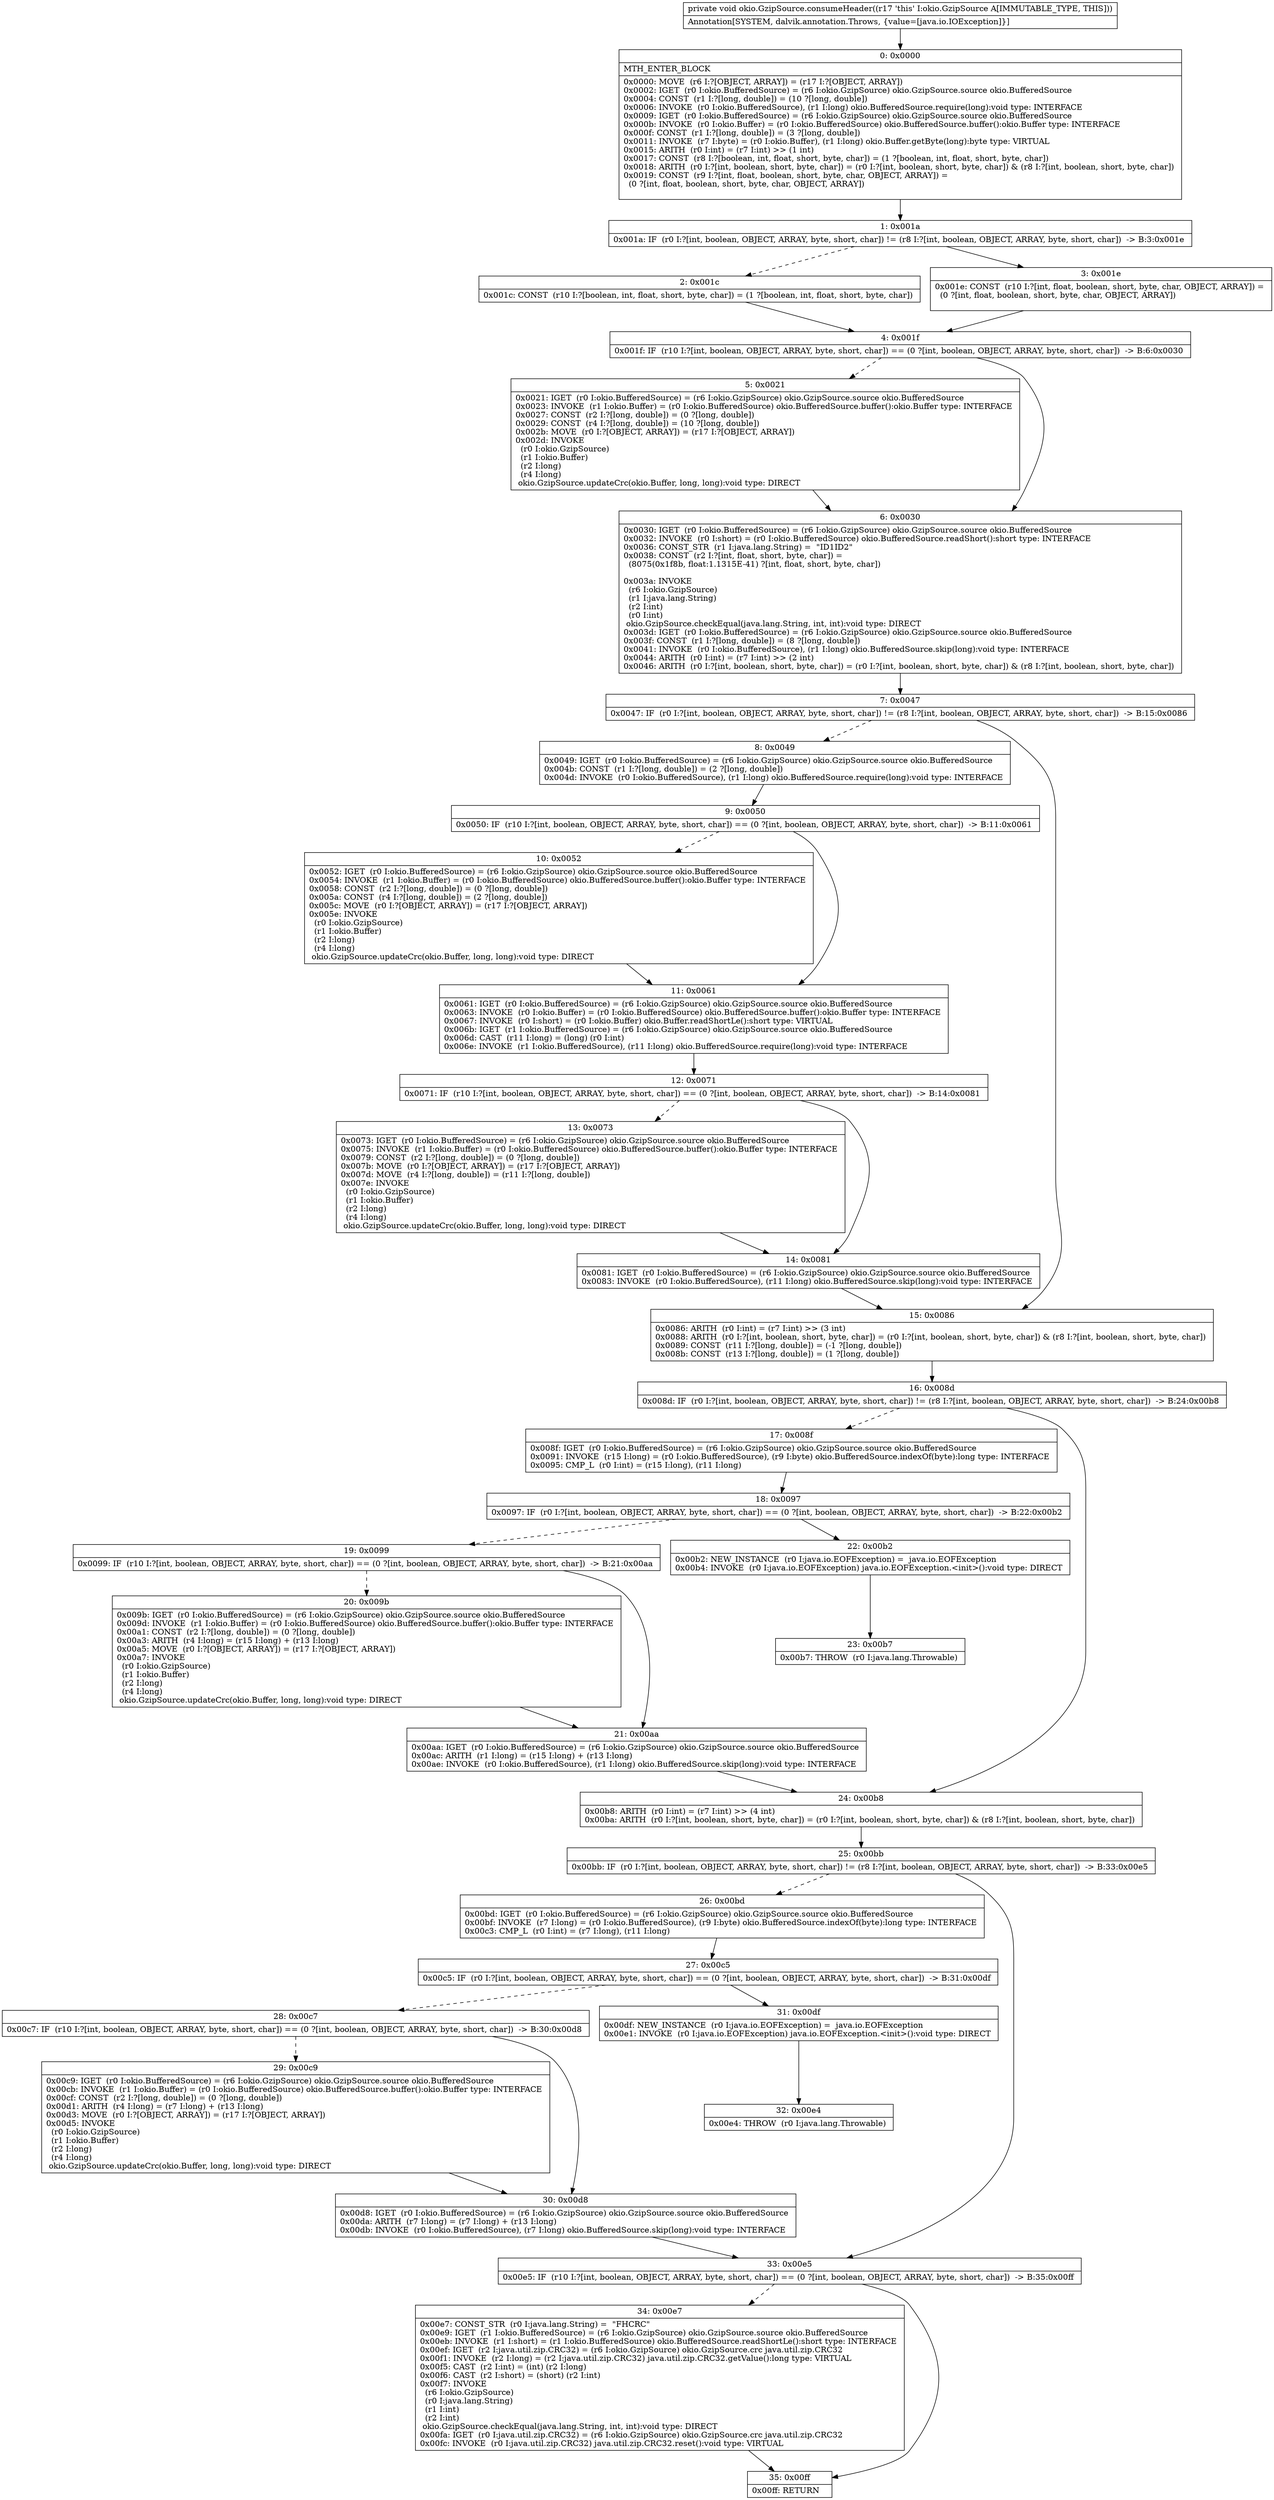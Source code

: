 digraph "CFG forokio.GzipSource.consumeHeader()V" {
Node_0 [shape=record,label="{0\:\ 0x0000|MTH_ENTER_BLOCK\l|0x0000: MOVE  (r6 I:?[OBJECT, ARRAY]) = (r17 I:?[OBJECT, ARRAY]) \l0x0002: IGET  (r0 I:okio.BufferedSource) = (r6 I:okio.GzipSource) okio.GzipSource.source okio.BufferedSource \l0x0004: CONST  (r1 I:?[long, double]) = (10 ?[long, double]) \l0x0006: INVOKE  (r0 I:okio.BufferedSource), (r1 I:long) okio.BufferedSource.require(long):void type: INTERFACE \l0x0009: IGET  (r0 I:okio.BufferedSource) = (r6 I:okio.GzipSource) okio.GzipSource.source okio.BufferedSource \l0x000b: INVOKE  (r0 I:okio.Buffer) = (r0 I:okio.BufferedSource) okio.BufferedSource.buffer():okio.Buffer type: INTERFACE \l0x000f: CONST  (r1 I:?[long, double]) = (3 ?[long, double]) \l0x0011: INVOKE  (r7 I:byte) = (r0 I:okio.Buffer), (r1 I:long) okio.Buffer.getByte(long):byte type: VIRTUAL \l0x0015: ARITH  (r0 I:int) = (r7 I:int) \>\> (1 int) \l0x0017: CONST  (r8 I:?[boolean, int, float, short, byte, char]) = (1 ?[boolean, int, float, short, byte, char]) \l0x0018: ARITH  (r0 I:?[int, boolean, short, byte, char]) = (r0 I:?[int, boolean, short, byte, char]) & (r8 I:?[int, boolean, short, byte, char]) \l0x0019: CONST  (r9 I:?[int, float, boolean, short, byte, char, OBJECT, ARRAY]) = \l  (0 ?[int, float, boolean, short, byte, char, OBJECT, ARRAY])\l \l}"];
Node_1 [shape=record,label="{1\:\ 0x001a|0x001a: IF  (r0 I:?[int, boolean, OBJECT, ARRAY, byte, short, char]) != (r8 I:?[int, boolean, OBJECT, ARRAY, byte, short, char])  \-\> B:3:0x001e \l}"];
Node_2 [shape=record,label="{2\:\ 0x001c|0x001c: CONST  (r10 I:?[boolean, int, float, short, byte, char]) = (1 ?[boolean, int, float, short, byte, char]) \l}"];
Node_3 [shape=record,label="{3\:\ 0x001e|0x001e: CONST  (r10 I:?[int, float, boolean, short, byte, char, OBJECT, ARRAY]) = \l  (0 ?[int, float, boolean, short, byte, char, OBJECT, ARRAY])\l \l}"];
Node_4 [shape=record,label="{4\:\ 0x001f|0x001f: IF  (r10 I:?[int, boolean, OBJECT, ARRAY, byte, short, char]) == (0 ?[int, boolean, OBJECT, ARRAY, byte, short, char])  \-\> B:6:0x0030 \l}"];
Node_5 [shape=record,label="{5\:\ 0x0021|0x0021: IGET  (r0 I:okio.BufferedSource) = (r6 I:okio.GzipSource) okio.GzipSource.source okio.BufferedSource \l0x0023: INVOKE  (r1 I:okio.Buffer) = (r0 I:okio.BufferedSource) okio.BufferedSource.buffer():okio.Buffer type: INTERFACE \l0x0027: CONST  (r2 I:?[long, double]) = (0 ?[long, double]) \l0x0029: CONST  (r4 I:?[long, double]) = (10 ?[long, double]) \l0x002b: MOVE  (r0 I:?[OBJECT, ARRAY]) = (r17 I:?[OBJECT, ARRAY]) \l0x002d: INVOKE  \l  (r0 I:okio.GzipSource)\l  (r1 I:okio.Buffer)\l  (r2 I:long)\l  (r4 I:long)\l okio.GzipSource.updateCrc(okio.Buffer, long, long):void type: DIRECT \l}"];
Node_6 [shape=record,label="{6\:\ 0x0030|0x0030: IGET  (r0 I:okio.BufferedSource) = (r6 I:okio.GzipSource) okio.GzipSource.source okio.BufferedSource \l0x0032: INVOKE  (r0 I:short) = (r0 I:okio.BufferedSource) okio.BufferedSource.readShort():short type: INTERFACE \l0x0036: CONST_STR  (r1 I:java.lang.String) =  \"ID1ID2\" \l0x0038: CONST  (r2 I:?[int, float, short, byte, char]) = \l  (8075(0x1f8b, float:1.1315E\-41) ?[int, float, short, byte, char])\l \l0x003a: INVOKE  \l  (r6 I:okio.GzipSource)\l  (r1 I:java.lang.String)\l  (r2 I:int)\l  (r0 I:int)\l okio.GzipSource.checkEqual(java.lang.String, int, int):void type: DIRECT \l0x003d: IGET  (r0 I:okio.BufferedSource) = (r6 I:okio.GzipSource) okio.GzipSource.source okio.BufferedSource \l0x003f: CONST  (r1 I:?[long, double]) = (8 ?[long, double]) \l0x0041: INVOKE  (r0 I:okio.BufferedSource), (r1 I:long) okio.BufferedSource.skip(long):void type: INTERFACE \l0x0044: ARITH  (r0 I:int) = (r7 I:int) \>\> (2 int) \l0x0046: ARITH  (r0 I:?[int, boolean, short, byte, char]) = (r0 I:?[int, boolean, short, byte, char]) & (r8 I:?[int, boolean, short, byte, char]) \l}"];
Node_7 [shape=record,label="{7\:\ 0x0047|0x0047: IF  (r0 I:?[int, boolean, OBJECT, ARRAY, byte, short, char]) != (r8 I:?[int, boolean, OBJECT, ARRAY, byte, short, char])  \-\> B:15:0x0086 \l}"];
Node_8 [shape=record,label="{8\:\ 0x0049|0x0049: IGET  (r0 I:okio.BufferedSource) = (r6 I:okio.GzipSource) okio.GzipSource.source okio.BufferedSource \l0x004b: CONST  (r1 I:?[long, double]) = (2 ?[long, double]) \l0x004d: INVOKE  (r0 I:okio.BufferedSource), (r1 I:long) okio.BufferedSource.require(long):void type: INTERFACE \l}"];
Node_9 [shape=record,label="{9\:\ 0x0050|0x0050: IF  (r10 I:?[int, boolean, OBJECT, ARRAY, byte, short, char]) == (0 ?[int, boolean, OBJECT, ARRAY, byte, short, char])  \-\> B:11:0x0061 \l}"];
Node_10 [shape=record,label="{10\:\ 0x0052|0x0052: IGET  (r0 I:okio.BufferedSource) = (r6 I:okio.GzipSource) okio.GzipSource.source okio.BufferedSource \l0x0054: INVOKE  (r1 I:okio.Buffer) = (r0 I:okio.BufferedSource) okio.BufferedSource.buffer():okio.Buffer type: INTERFACE \l0x0058: CONST  (r2 I:?[long, double]) = (0 ?[long, double]) \l0x005a: CONST  (r4 I:?[long, double]) = (2 ?[long, double]) \l0x005c: MOVE  (r0 I:?[OBJECT, ARRAY]) = (r17 I:?[OBJECT, ARRAY]) \l0x005e: INVOKE  \l  (r0 I:okio.GzipSource)\l  (r1 I:okio.Buffer)\l  (r2 I:long)\l  (r4 I:long)\l okio.GzipSource.updateCrc(okio.Buffer, long, long):void type: DIRECT \l}"];
Node_11 [shape=record,label="{11\:\ 0x0061|0x0061: IGET  (r0 I:okio.BufferedSource) = (r6 I:okio.GzipSource) okio.GzipSource.source okio.BufferedSource \l0x0063: INVOKE  (r0 I:okio.Buffer) = (r0 I:okio.BufferedSource) okio.BufferedSource.buffer():okio.Buffer type: INTERFACE \l0x0067: INVOKE  (r0 I:short) = (r0 I:okio.Buffer) okio.Buffer.readShortLe():short type: VIRTUAL \l0x006b: IGET  (r1 I:okio.BufferedSource) = (r6 I:okio.GzipSource) okio.GzipSource.source okio.BufferedSource \l0x006d: CAST  (r11 I:long) = (long) (r0 I:int) \l0x006e: INVOKE  (r1 I:okio.BufferedSource), (r11 I:long) okio.BufferedSource.require(long):void type: INTERFACE \l}"];
Node_12 [shape=record,label="{12\:\ 0x0071|0x0071: IF  (r10 I:?[int, boolean, OBJECT, ARRAY, byte, short, char]) == (0 ?[int, boolean, OBJECT, ARRAY, byte, short, char])  \-\> B:14:0x0081 \l}"];
Node_13 [shape=record,label="{13\:\ 0x0073|0x0073: IGET  (r0 I:okio.BufferedSource) = (r6 I:okio.GzipSource) okio.GzipSource.source okio.BufferedSource \l0x0075: INVOKE  (r1 I:okio.Buffer) = (r0 I:okio.BufferedSource) okio.BufferedSource.buffer():okio.Buffer type: INTERFACE \l0x0079: CONST  (r2 I:?[long, double]) = (0 ?[long, double]) \l0x007b: MOVE  (r0 I:?[OBJECT, ARRAY]) = (r17 I:?[OBJECT, ARRAY]) \l0x007d: MOVE  (r4 I:?[long, double]) = (r11 I:?[long, double]) \l0x007e: INVOKE  \l  (r0 I:okio.GzipSource)\l  (r1 I:okio.Buffer)\l  (r2 I:long)\l  (r4 I:long)\l okio.GzipSource.updateCrc(okio.Buffer, long, long):void type: DIRECT \l}"];
Node_14 [shape=record,label="{14\:\ 0x0081|0x0081: IGET  (r0 I:okio.BufferedSource) = (r6 I:okio.GzipSource) okio.GzipSource.source okio.BufferedSource \l0x0083: INVOKE  (r0 I:okio.BufferedSource), (r11 I:long) okio.BufferedSource.skip(long):void type: INTERFACE \l}"];
Node_15 [shape=record,label="{15\:\ 0x0086|0x0086: ARITH  (r0 I:int) = (r7 I:int) \>\> (3 int) \l0x0088: ARITH  (r0 I:?[int, boolean, short, byte, char]) = (r0 I:?[int, boolean, short, byte, char]) & (r8 I:?[int, boolean, short, byte, char]) \l0x0089: CONST  (r11 I:?[long, double]) = (\-1 ?[long, double]) \l0x008b: CONST  (r13 I:?[long, double]) = (1 ?[long, double]) \l}"];
Node_16 [shape=record,label="{16\:\ 0x008d|0x008d: IF  (r0 I:?[int, boolean, OBJECT, ARRAY, byte, short, char]) != (r8 I:?[int, boolean, OBJECT, ARRAY, byte, short, char])  \-\> B:24:0x00b8 \l}"];
Node_17 [shape=record,label="{17\:\ 0x008f|0x008f: IGET  (r0 I:okio.BufferedSource) = (r6 I:okio.GzipSource) okio.GzipSource.source okio.BufferedSource \l0x0091: INVOKE  (r15 I:long) = (r0 I:okio.BufferedSource), (r9 I:byte) okio.BufferedSource.indexOf(byte):long type: INTERFACE \l0x0095: CMP_L  (r0 I:int) = (r15 I:long), (r11 I:long) \l}"];
Node_18 [shape=record,label="{18\:\ 0x0097|0x0097: IF  (r0 I:?[int, boolean, OBJECT, ARRAY, byte, short, char]) == (0 ?[int, boolean, OBJECT, ARRAY, byte, short, char])  \-\> B:22:0x00b2 \l}"];
Node_19 [shape=record,label="{19\:\ 0x0099|0x0099: IF  (r10 I:?[int, boolean, OBJECT, ARRAY, byte, short, char]) == (0 ?[int, boolean, OBJECT, ARRAY, byte, short, char])  \-\> B:21:0x00aa \l}"];
Node_20 [shape=record,label="{20\:\ 0x009b|0x009b: IGET  (r0 I:okio.BufferedSource) = (r6 I:okio.GzipSource) okio.GzipSource.source okio.BufferedSource \l0x009d: INVOKE  (r1 I:okio.Buffer) = (r0 I:okio.BufferedSource) okio.BufferedSource.buffer():okio.Buffer type: INTERFACE \l0x00a1: CONST  (r2 I:?[long, double]) = (0 ?[long, double]) \l0x00a3: ARITH  (r4 I:long) = (r15 I:long) + (r13 I:long) \l0x00a5: MOVE  (r0 I:?[OBJECT, ARRAY]) = (r17 I:?[OBJECT, ARRAY]) \l0x00a7: INVOKE  \l  (r0 I:okio.GzipSource)\l  (r1 I:okio.Buffer)\l  (r2 I:long)\l  (r4 I:long)\l okio.GzipSource.updateCrc(okio.Buffer, long, long):void type: DIRECT \l}"];
Node_21 [shape=record,label="{21\:\ 0x00aa|0x00aa: IGET  (r0 I:okio.BufferedSource) = (r6 I:okio.GzipSource) okio.GzipSource.source okio.BufferedSource \l0x00ac: ARITH  (r1 I:long) = (r15 I:long) + (r13 I:long) \l0x00ae: INVOKE  (r0 I:okio.BufferedSource), (r1 I:long) okio.BufferedSource.skip(long):void type: INTERFACE \l}"];
Node_22 [shape=record,label="{22\:\ 0x00b2|0x00b2: NEW_INSTANCE  (r0 I:java.io.EOFException) =  java.io.EOFException \l0x00b4: INVOKE  (r0 I:java.io.EOFException) java.io.EOFException.\<init\>():void type: DIRECT \l}"];
Node_23 [shape=record,label="{23\:\ 0x00b7|0x00b7: THROW  (r0 I:java.lang.Throwable) \l}"];
Node_24 [shape=record,label="{24\:\ 0x00b8|0x00b8: ARITH  (r0 I:int) = (r7 I:int) \>\> (4 int) \l0x00ba: ARITH  (r0 I:?[int, boolean, short, byte, char]) = (r0 I:?[int, boolean, short, byte, char]) & (r8 I:?[int, boolean, short, byte, char]) \l}"];
Node_25 [shape=record,label="{25\:\ 0x00bb|0x00bb: IF  (r0 I:?[int, boolean, OBJECT, ARRAY, byte, short, char]) != (r8 I:?[int, boolean, OBJECT, ARRAY, byte, short, char])  \-\> B:33:0x00e5 \l}"];
Node_26 [shape=record,label="{26\:\ 0x00bd|0x00bd: IGET  (r0 I:okio.BufferedSource) = (r6 I:okio.GzipSource) okio.GzipSource.source okio.BufferedSource \l0x00bf: INVOKE  (r7 I:long) = (r0 I:okio.BufferedSource), (r9 I:byte) okio.BufferedSource.indexOf(byte):long type: INTERFACE \l0x00c3: CMP_L  (r0 I:int) = (r7 I:long), (r11 I:long) \l}"];
Node_27 [shape=record,label="{27\:\ 0x00c5|0x00c5: IF  (r0 I:?[int, boolean, OBJECT, ARRAY, byte, short, char]) == (0 ?[int, boolean, OBJECT, ARRAY, byte, short, char])  \-\> B:31:0x00df \l}"];
Node_28 [shape=record,label="{28\:\ 0x00c7|0x00c7: IF  (r10 I:?[int, boolean, OBJECT, ARRAY, byte, short, char]) == (0 ?[int, boolean, OBJECT, ARRAY, byte, short, char])  \-\> B:30:0x00d8 \l}"];
Node_29 [shape=record,label="{29\:\ 0x00c9|0x00c9: IGET  (r0 I:okio.BufferedSource) = (r6 I:okio.GzipSource) okio.GzipSource.source okio.BufferedSource \l0x00cb: INVOKE  (r1 I:okio.Buffer) = (r0 I:okio.BufferedSource) okio.BufferedSource.buffer():okio.Buffer type: INTERFACE \l0x00cf: CONST  (r2 I:?[long, double]) = (0 ?[long, double]) \l0x00d1: ARITH  (r4 I:long) = (r7 I:long) + (r13 I:long) \l0x00d3: MOVE  (r0 I:?[OBJECT, ARRAY]) = (r17 I:?[OBJECT, ARRAY]) \l0x00d5: INVOKE  \l  (r0 I:okio.GzipSource)\l  (r1 I:okio.Buffer)\l  (r2 I:long)\l  (r4 I:long)\l okio.GzipSource.updateCrc(okio.Buffer, long, long):void type: DIRECT \l}"];
Node_30 [shape=record,label="{30\:\ 0x00d8|0x00d8: IGET  (r0 I:okio.BufferedSource) = (r6 I:okio.GzipSource) okio.GzipSource.source okio.BufferedSource \l0x00da: ARITH  (r7 I:long) = (r7 I:long) + (r13 I:long) \l0x00db: INVOKE  (r0 I:okio.BufferedSource), (r7 I:long) okio.BufferedSource.skip(long):void type: INTERFACE \l}"];
Node_31 [shape=record,label="{31\:\ 0x00df|0x00df: NEW_INSTANCE  (r0 I:java.io.EOFException) =  java.io.EOFException \l0x00e1: INVOKE  (r0 I:java.io.EOFException) java.io.EOFException.\<init\>():void type: DIRECT \l}"];
Node_32 [shape=record,label="{32\:\ 0x00e4|0x00e4: THROW  (r0 I:java.lang.Throwable) \l}"];
Node_33 [shape=record,label="{33\:\ 0x00e5|0x00e5: IF  (r10 I:?[int, boolean, OBJECT, ARRAY, byte, short, char]) == (0 ?[int, boolean, OBJECT, ARRAY, byte, short, char])  \-\> B:35:0x00ff \l}"];
Node_34 [shape=record,label="{34\:\ 0x00e7|0x00e7: CONST_STR  (r0 I:java.lang.String) =  \"FHCRC\" \l0x00e9: IGET  (r1 I:okio.BufferedSource) = (r6 I:okio.GzipSource) okio.GzipSource.source okio.BufferedSource \l0x00eb: INVOKE  (r1 I:short) = (r1 I:okio.BufferedSource) okio.BufferedSource.readShortLe():short type: INTERFACE \l0x00ef: IGET  (r2 I:java.util.zip.CRC32) = (r6 I:okio.GzipSource) okio.GzipSource.crc java.util.zip.CRC32 \l0x00f1: INVOKE  (r2 I:long) = (r2 I:java.util.zip.CRC32) java.util.zip.CRC32.getValue():long type: VIRTUAL \l0x00f5: CAST  (r2 I:int) = (int) (r2 I:long) \l0x00f6: CAST  (r2 I:short) = (short) (r2 I:int) \l0x00f7: INVOKE  \l  (r6 I:okio.GzipSource)\l  (r0 I:java.lang.String)\l  (r1 I:int)\l  (r2 I:int)\l okio.GzipSource.checkEqual(java.lang.String, int, int):void type: DIRECT \l0x00fa: IGET  (r0 I:java.util.zip.CRC32) = (r6 I:okio.GzipSource) okio.GzipSource.crc java.util.zip.CRC32 \l0x00fc: INVOKE  (r0 I:java.util.zip.CRC32) java.util.zip.CRC32.reset():void type: VIRTUAL \l}"];
Node_35 [shape=record,label="{35\:\ 0x00ff|0x00ff: RETURN   \l}"];
MethodNode[shape=record,label="{private void okio.GzipSource.consumeHeader((r17 'this' I:okio.GzipSource A[IMMUTABLE_TYPE, THIS]))  | Annotation[SYSTEM, dalvik.annotation.Throws, \{value=[java.io.IOException]\}]\l}"];
MethodNode -> Node_0;
Node_0 -> Node_1;
Node_1 -> Node_2[style=dashed];
Node_1 -> Node_3;
Node_2 -> Node_4;
Node_3 -> Node_4;
Node_4 -> Node_5[style=dashed];
Node_4 -> Node_6;
Node_5 -> Node_6;
Node_6 -> Node_7;
Node_7 -> Node_8[style=dashed];
Node_7 -> Node_15;
Node_8 -> Node_9;
Node_9 -> Node_10[style=dashed];
Node_9 -> Node_11;
Node_10 -> Node_11;
Node_11 -> Node_12;
Node_12 -> Node_13[style=dashed];
Node_12 -> Node_14;
Node_13 -> Node_14;
Node_14 -> Node_15;
Node_15 -> Node_16;
Node_16 -> Node_17[style=dashed];
Node_16 -> Node_24;
Node_17 -> Node_18;
Node_18 -> Node_19[style=dashed];
Node_18 -> Node_22;
Node_19 -> Node_20[style=dashed];
Node_19 -> Node_21;
Node_20 -> Node_21;
Node_21 -> Node_24;
Node_22 -> Node_23;
Node_24 -> Node_25;
Node_25 -> Node_26[style=dashed];
Node_25 -> Node_33;
Node_26 -> Node_27;
Node_27 -> Node_28[style=dashed];
Node_27 -> Node_31;
Node_28 -> Node_29[style=dashed];
Node_28 -> Node_30;
Node_29 -> Node_30;
Node_30 -> Node_33;
Node_31 -> Node_32;
Node_33 -> Node_34[style=dashed];
Node_33 -> Node_35;
Node_34 -> Node_35;
}

